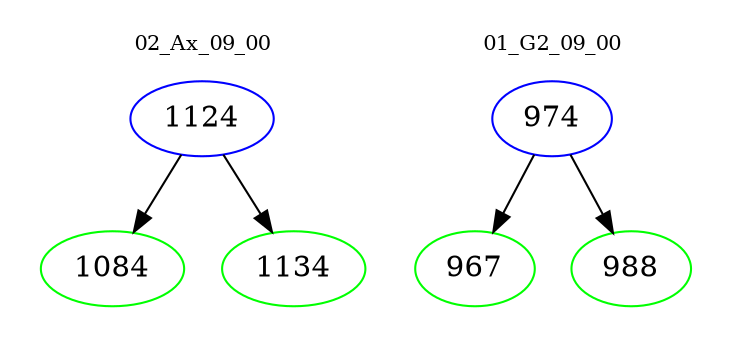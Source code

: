 digraph{
subgraph cluster_0 {
color = white
label = "02_Ax_09_00";
fontsize=10;
T0_1124 [label="1124", color="blue"]
T0_1124 -> T0_1084 [color="black"]
T0_1084 [label="1084", color="green"]
T0_1124 -> T0_1134 [color="black"]
T0_1134 [label="1134", color="green"]
}
subgraph cluster_1 {
color = white
label = "01_G2_09_00";
fontsize=10;
T1_974 [label="974", color="blue"]
T1_974 -> T1_967 [color="black"]
T1_967 [label="967", color="green"]
T1_974 -> T1_988 [color="black"]
T1_988 [label="988", color="green"]
}
}
